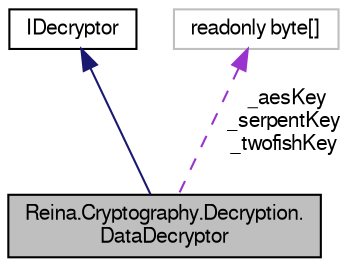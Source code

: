 digraph "Reina.Cryptography.Decryption.DataDecryptor"
{
 // LATEX_PDF_SIZE
  edge [fontname="FreeSans",fontsize="10",labelfontname="FreeSans",labelfontsize="10"];
  node [fontname="FreeSans",fontsize="10",shape=record];
  Node1 [label="Reina.Cryptography.Decryption.\lDataDecryptor",height=0.2,width=0.4,color="black", fillcolor="grey75", style="filled", fontcolor="black",tooltip="Implements decryption operations using a cascading triple-layered technique with Twofish,..."];
  Node2 -> Node1 [dir="back",color="midnightblue",fontsize="10",style="solid",fontname="FreeSans"];
  Node2 [label="IDecryptor",height=0.2,width=0.4,color="black", fillcolor="white", style="filled",URL="$interface_reina_1_1_cryptography_1_1_interfaces_1_1_i_decryptor.html",tooltip="Defines the contract for the DataDecryptor class that implements data decryption."];
  Node3 -> Node1 [dir="back",color="darkorchid3",fontsize="10",style="dashed",label=" _aesKey\n_serpentKey\n_twofishKey" ,fontname="FreeSans"];
  Node3 [label="readonly byte[]",height=0.2,width=0.4,color="grey75", fillcolor="white", style="filled",tooltip=" "];
}
